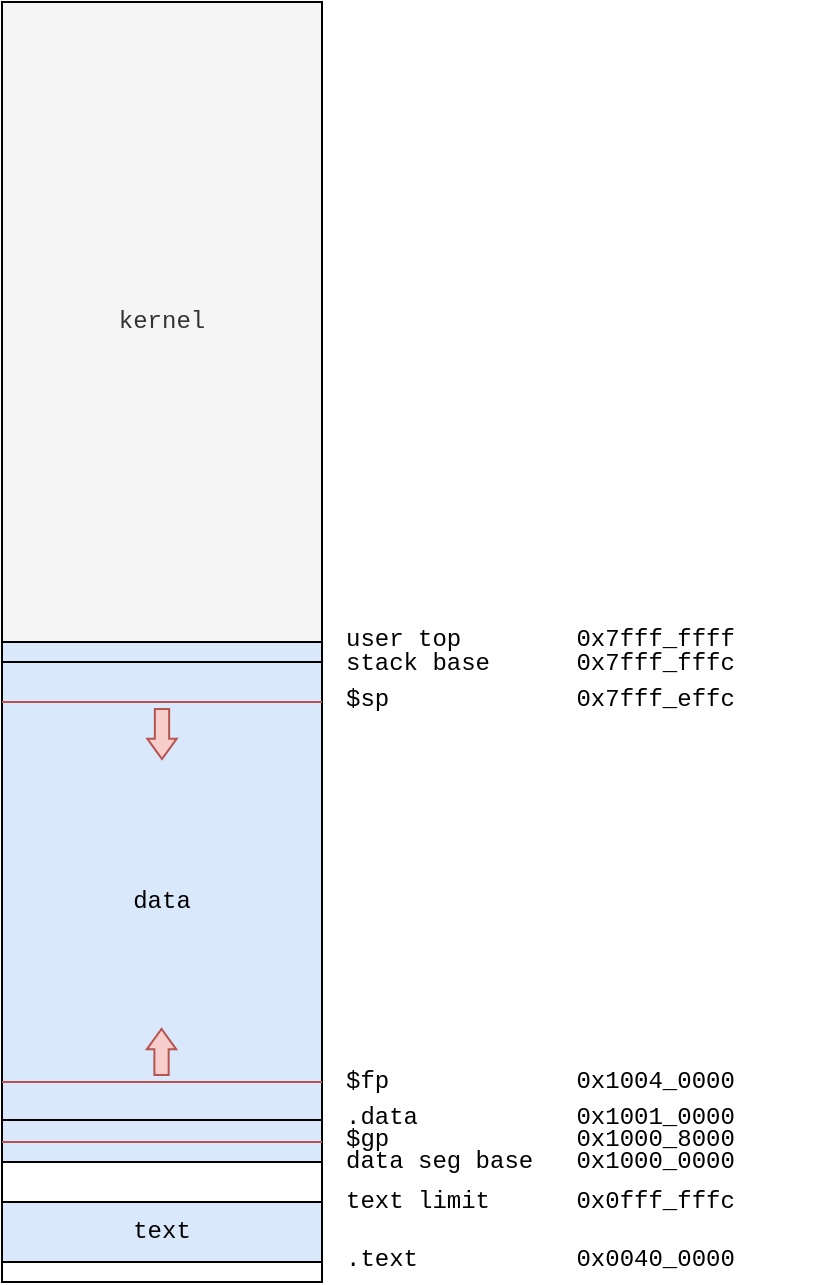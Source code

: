 <mxfile version="20.5.1" type="device"><diagram id="KgFzb2Pe4SskFudYpJ_4" name="Page-1"><mxGraphModel dx="1002" dy="526" grid="1" gridSize="10" guides="1" tooltips="1" connect="1" arrows="1" fold="1" page="1" pageScale="1" pageWidth="850" pageHeight="1100" math="0" shadow="0"><root><mxCell id="0"/><mxCell id="1" parent="0"/><mxCell id="WVu2I_kWHWu3lqyAoL-m-1" value="" style="rounded=0;whiteSpace=wrap;html=1;" vertex="1" parent="1"><mxGeometry x="320" y="80" width="160" height="640" as="geometry"/></mxCell><mxCell id="WVu2I_kWHWu3lqyAoL-m-23" value="data" style="rounded=0;whiteSpace=wrap;html=1;strokeColor=#000000;fontFamily=Courier New;fillColor=#dae8fc;" vertex="1" parent="1"><mxGeometry x="320" y="400" width="160" height="260" as="geometry"/></mxCell><mxCell id="WVu2I_kWHWu3lqyAoL-m-4" value=".text &lt;span style=&quot;white-space: pre;&quot;&gt;&#9;&lt;span style=&quot;white-space: pre;&quot;&gt;&#9;&lt;/span&gt;&lt;/span&gt;0x0040_0000" style="text;html=1;strokeColor=none;fillColor=none;align=left;verticalAlign=middle;whiteSpace=wrap;rounded=0;fontFamily=Courier New;" vertex="1" parent="1"><mxGeometry x="490" y="704" width="240" height="10" as="geometry"/></mxCell><mxCell id="WVu2I_kWHWu3lqyAoL-m-5" value="text limit&amp;nbsp;&lt;span style=&quot;white-space: pre;&quot;&gt;&#9;&lt;/span&gt;0x0fff_fffc" style="text;html=1;strokeColor=none;fillColor=none;align=left;verticalAlign=middle;whiteSpace=wrap;rounded=0;fontFamily=Courier New;" vertex="1" parent="1"><mxGeometry x="490" y="675" width="240" height="10" as="geometry"/></mxCell><mxCell id="WVu2I_kWHWu3lqyAoL-m-8" value="text" style="rounded=0;whiteSpace=wrap;html=1;fontFamily=Courier New;fillColor=#dae8fc;strokeColor=#000000;" vertex="1" parent="1"><mxGeometry x="320" y="680" width="160" height="30" as="geometry"/></mxCell><mxCell id="WVu2I_kWHWu3lqyAoL-m-9" value="" style="endArrow=none;html=1;rounded=0;fontFamily=Courier New;fillColor=#f8cecc;strokeColor=#b85450;" edge="1" parent="1"><mxGeometry width="50" height="50" relative="1" as="geometry"><mxPoint x="320" y="650" as="sourcePoint"/><mxPoint x="480" y="650" as="targetPoint"/></mxGeometry></mxCell><mxCell id="WVu2I_kWHWu3lqyAoL-m-10" value="$gp&lt;span style=&quot;white-space: pre;&quot;&gt;&#9;&lt;/span&gt;&lt;span style=&quot;white-space: pre;&quot;&gt;&#9;&lt;/span&gt;0x1000_8000" style="text;html=1;strokeColor=none;fillColor=none;align=left;verticalAlign=middle;whiteSpace=wrap;rounded=0;fontFamily=Courier New;" vertex="1" parent="1"><mxGeometry x="490" y="644" width="240" height="10" as="geometry"/></mxCell><mxCell id="WVu2I_kWHWu3lqyAoL-m-11" value="" style="endArrow=none;html=1;rounded=0;fontFamily=Courier New;" edge="1" parent="1"><mxGeometry width="50" height="50" relative="1" as="geometry"><mxPoint x="320" y="639" as="sourcePoint"/><mxPoint x="480.0" y="639" as="targetPoint"/></mxGeometry></mxCell><mxCell id="WVu2I_kWHWu3lqyAoL-m-12" value=".data&lt;span style=&quot;white-space: pre;&quot;&gt;&#9;&lt;/span&gt;&lt;span style=&quot;white-space: pre;&quot;&gt;&#9;&lt;/span&gt;0x1001_0000" style="text;html=1;strokeColor=none;fillColor=none;align=left;verticalAlign=middle;whiteSpace=wrap;rounded=0;fontFamily=Courier New;" vertex="1" parent="1"><mxGeometry x="490" y="633" width="240" height="10" as="geometry"/></mxCell><mxCell id="WVu2I_kWHWu3lqyAoL-m-13" value="kernel" style="rounded=0;whiteSpace=wrap;html=1;fontFamily=Courier New;fillColor=#f5f5f5;fontColor=#333333;strokeColor=#000000;" vertex="1" parent="1"><mxGeometry x="320" y="80" width="160" height="320" as="geometry"/></mxCell><mxCell id="WVu2I_kWHWu3lqyAoL-m-14" value="user top&lt;span style=&quot;white-space: pre;&quot;&gt;&#9;&lt;/span&gt;0x7fff_ffff" style="text;html=1;strokeColor=none;fillColor=none;align=left;verticalAlign=middle;whiteSpace=wrap;rounded=0;fontFamily=Courier New;" vertex="1" parent="1"><mxGeometry x="490" y="394" width="240" height="10" as="geometry"/></mxCell><mxCell id="WVu2I_kWHWu3lqyAoL-m-15" value="" style="endArrow=none;html=1;rounded=0;fontFamily=Courier New;" edge="1" parent="1"><mxGeometry width="50" height="50" relative="1" as="geometry"><mxPoint x="320" y="410" as="sourcePoint"/><mxPoint x="480.0" y="410" as="targetPoint"/></mxGeometry></mxCell><mxCell id="WVu2I_kWHWu3lqyAoL-m-16" value="stack base&lt;span style=&quot;white-space: pre;&quot;&gt;&#9;&lt;/span&gt;0x7fff_fffc" style="text;html=1;strokeColor=none;fillColor=none;align=left;verticalAlign=middle;whiteSpace=wrap;rounded=0;fontFamily=Courier New;" vertex="1" parent="1"><mxGeometry x="490" y="406" width="240" height="10" as="geometry"/></mxCell><mxCell id="WVu2I_kWHWu3lqyAoL-m-17" value="" style="endArrow=none;html=1;rounded=0;fontFamily=Courier New;fillColor=#f8cecc;strokeColor=#b85450;" edge="1" parent="1"><mxGeometry width="50" height="50" relative="1" as="geometry"><mxPoint x="320" y="430" as="sourcePoint"/><mxPoint x="480.0" y="430" as="targetPoint"/></mxGeometry></mxCell><mxCell id="WVu2I_kWHWu3lqyAoL-m-18" value="$sp&lt;span style=&quot;white-space: pre;&quot;&gt;&#9;&lt;/span&gt;&lt;span style=&quot;white-space: pre;&quot;&gt;&#9;&lt;/span&gt;0x7fff_effc" style="text;html=1;strokeColor=none;fillColor=none;align=left;verticalAlign=middle;whiteSpace=wrap;rounded=0;fontFamily=Courier New;" vertex="1" parent="1"><mxGeometry x="490" y="424" width="240" height="10" as="geometry"/></mxCell><mxCell id="WVu2I_kWHWu3lqyAoL-m-19" value="" style="endArrow=none;html=1;rounded=0;fontFamily=Courier New;fillColor=#f8cecc;strokeColor=#b85450;" edge="1" parent="1"><mxGeometry width="50" height="50" relative="1" as="geometry"><mxPoint x="320" y="620" as="sourcePoint"/><mxPoint x="480.0" y="620" as="targetPoint"/></mxGeometry></mxCell><mxCell id="WVu2I_kWHWu3lqyAoL-m-20" value="$fp&lt;span style=&quot;white-space: pre;&quot;&gt;&#9;&lt;/span&gt;&lt;span style=&quot;white-space: pre;&quot;&gt;&#9;&lt;/span&gt;0x1004_0000" style="text;html=1;strokeColor=none;fillColor=none;align=left;verticalAlign=middle;whiteSpace=wrap;rounded=0;fontFamily=Courier New;" vertex="1" parent="1"><mxGeometry x="490" y="615" width="240" height="10" as="geometry"/></mxCell><mxCell id="WVu2I_kWHWu3lqyAoL-m-21" value="" style="endArrow=none;html=1;rounded=0;fontFamily=Courier New;" edge="1" parent="1"><mxGeometry width="50" height="50" relative="1" as="geometry"><mxPoint x="320" y="660" as="sourcePoint"/><mxPoint x="480.0" y="660" as="targetPoint"/></mxGeometry></mxCell><mxCell id="WVu2I_kWHWu3lqyAoL-m-22" value="data seg base&lt;span style=&quot;white-space: pre;&quot;&gt;&#9;&lt;/span&gt;0x1000_0000" style="text;html=1;strokeColor=none;fillColor=none;align=left;verticalAlign=middle;whiteSpace=wrap;rounded=0;fontFamily=Courier New;" vertex="1" parent="1"><mxGeometry x="490" y="655" width="240" height="10" as="geometry"/></mxCell><mxCell id="WVu2I_kWHWu3lqyAoL-m-24" value="" style="shape=flexArrow;endArrow=classic;html=1;rounded=0;fontFamily=Courier New;width=7.143;endSize=3.048;endWidth=6.599;fillColor=#f8cecc;strokeColor=#b85450;" edge="1" parent="1"><mxGeometry width="50" height="50" relative="1" as="geometry"><mxPoint x="400" y="433" as="sourcePoint"/><mxPoint x="400" y="459" as="targetPoint"/></mxGeometry></mxCell><mxCell id="WVu2I_kWHWu3lqyAoL-m-25" value="" style="shape=flexArrow;endArrow=classic;html=1;rounded=0;fontFamily=Courier New;width=7.143;endSize=3.048;endWidth=6.599;fillColor=#f8cecc;strokeColor=#b85450;" edge="1" parent="1"><mxGeometry width="50" height="50" relative="1" as="geometry"><mxPoint x="399.76" y="617" as="sourcePoint"/><mxPoint x="399.76" y="593" as="targetPoint"/></mxGeometry></mxCell></root></mxGraphModel></diagram></mxfile>